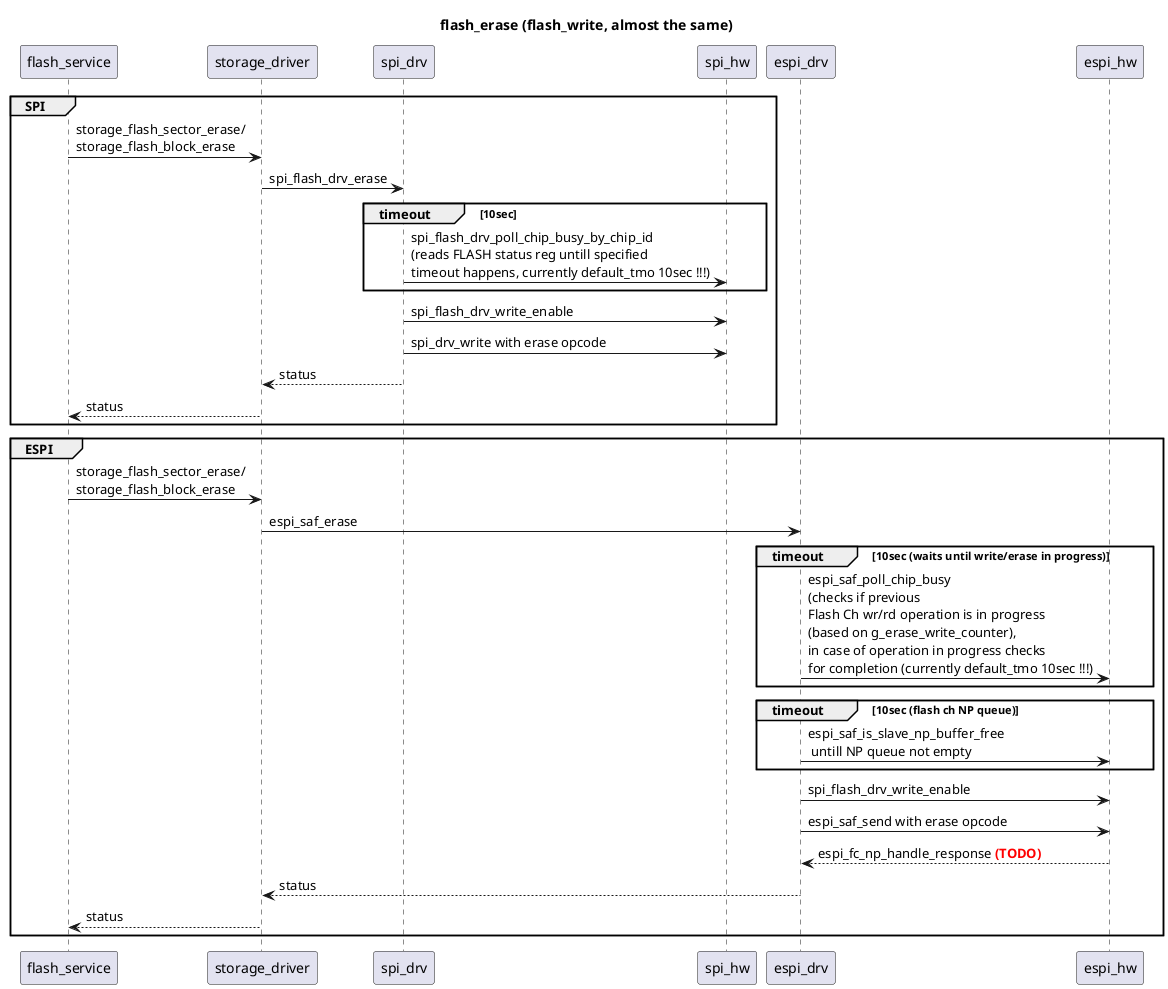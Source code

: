 @startuml flash_erase
title flash_erase (flash_write, almost the same)
participant flash_service as fs
participant storage_driver as st_d
participant spi_drv as sp_d
participant spi_hw as sp_hw
participant espi_drv as es_d
participant espi_hw as es_hw

group SPI
fs -> st_d : storage_flash_sector_erase/\nstorage_flash_block_erase
st_d -> sp_d : spi_flash_drv_erase
group timeout [10sec]
sp_d -> sp_hw : spi_flash_drv_poll_chip_busy_by_chip_id \n(reads FLASH status reg untill specified \ntimeout happens, currently default_tmo 10sec !!!)
end
sp_d -> sp_hw : spi_flash_drv_write_enable
sp_d -> sp_hw : spi_drv_write with erase opcode
st_d <-- sp_d : status
fs <-- st_d : status
end

group ESPI
fs -> st_d : storage_flash_sector_erase/\nstorage_flash_block_erase
st_d ->es_d : espi_saf_erase
group timeout [10sec (waits until write/erase in progress)]
es_d -> es_hw : espi_saf_poll_chip_busy \n(checks if previous \nFlash Ch wr/rd operation is in progress \n(based on g_erase_write_counter), \nin case of operation in progress checks \nfor completion (currently default_tmo 10sec !!!)
end
group timeout [10sec (flash ch NP queue)]
es_d -> es_hw : espi_saf_is_slave_np_buffer_free \n untill NP queue not empty
end
es_d -> es_hw : spi_flash_drv_write_enable
es_d -> es_hw : espi_saf_send with erase opcode
es_d <-- es_hw : espi_fc_np_handle_response <font color=red><b>(TODO)
st_d <-- es_d : status
fs <-- st_d : status
end
@enduml

@startuml flash_read
title flash_read (HW_SEQ or memory based) (similar: read_status, write_status (wo returned data) read_jedec_id and read_sfdp are similar)
participant flash_service as fs
participant storage_driver as st_d
participant spi_drv as sp_d
participant spi_hw as sp_hw
participant espi_drv as es_d
participant espi_hw as es_hw
group SPI
fs -> st_d : storage_flash_read
st_d -> sp_d : spi_flash_drv_read
'st_d -> sp_d : espi_saf_read
group timeout [10sec]
note right : (it is a bit more complicated in case \nof read which breaks cs0 boundary)
sp_d -> sp_hw : spi_flash_drv_poll_chip_busy_by_chip_id \n(reads FLASH status reg untill specified \ntimeout happens, currently default_tmo 10sec !!!)
end
sp_d -> sp_hw : spi_flash_drv_read_chip
sp_d <-- sp_hw : status and data
st_d <-- sp_d : status and data
fs <-- st_d : status and data
end
group ESPI
fs -> st_d : storage_flash_read
st_d -> es_d : espi_saf_read
group timeout [10sec (waits until write/erase in progress)]
es_d -> es_hw : espi_saf_poll_chip_busy \n(checks if previous \nFlash Ch wr/rd operation is in progress \n(based on g_erase_write_counter), \nin case of operation in progress checks \nfor completion (currently default_tmo 10sec !!!)
end
group timeout [10sec (flash ch ready check)]
es_d -> es_hw : espi_cfg_poll_on_channel_ready \n checks if flash channel is ready
end
es_d -> es_hw : spi_flash_drv_read_chip
es_d <-- es_hw : status and data
st_d <-- es_d : status and data
fs <-- st_d : status and data
end
@enduml

@startuml espi_lpc_send_p_write
title espi_lpc_send_p_write
participant espi_service as es
participant espi_drv as ed
participant espi_hw as eh

es -> ed : espi_lpc_send_p_write
group timeout [10sec (ch lpc ready)]
ed -> eh : espi_cfg_poll_on_channel_ready
end
group timeout [10sec (ch lpc pc buffer free)]
ed ->eh : espi_lpc_is_slave_pc_buffer_free
end
ed ->eh : espi_lpc_store_tx_data
group timeout [10sec (until send not finished)]
ed ->eh : espi_lpc_send
end
ed ->eh : espi_lpc_p_handle_response \n(can publish error event)
ed <-- eh : status
es <-- ed : status
@enduml

@startuml espi_lpc_send_np_write
title espi_lpc_send_np_write
participant espi_service as es
participant espi_drv as ed
participant espi_hw as eh

es -> ed : espi_lpc_send_np_write
group timeout [10sec (ch lpc ready)]
ed -> eh : espi_cfg_poll_on_channel_ready
end
group timeout [10sec (ch lpc np buffer free)]
ed ->eh : espi_lpc_is_slave_np_buffer_free
end
ed ->eh : espi_lpc_store_tx_data
group timeout [10sec (until send not finished)]
ed ->eh : espi_lpc_send
end
ed ->eh : espi_lpc_np_handle_response \n(can publish error event, no timeout, \nin case of not response just pending \nstarus returned)
ed <-- eh : status
es <-- ed : status
@enduml

@startuml espi_lpc_send_np_read
title espi_lpc_send_np_read
participant espi_service as es
participant espi_drv as ed
participant espi_hw as eh

es -> ed : espi_lpc_send_np_read
group timeout [10sec (ch lpc ready)]
ed -> eh : espi_cfg_poll_on_channel_ready
end
group timeout [10sec (ch lpc np buffer free)]
ed ->eh : espi_lpc_is_slave_np_buffer_free
end
ed ->eh : espi_lpc_store_tx_data
group timeout [10sec (until send not finished)]
ed ->eh : espi_lpc_send
end
ed ->eh : espi_lpc_np_handle_response \n(can publish error event, no timeout, \nin case of not response just pending \nstarus returned)
ed <-- eh : status nad data
es <-- ed : status and data
@enduml